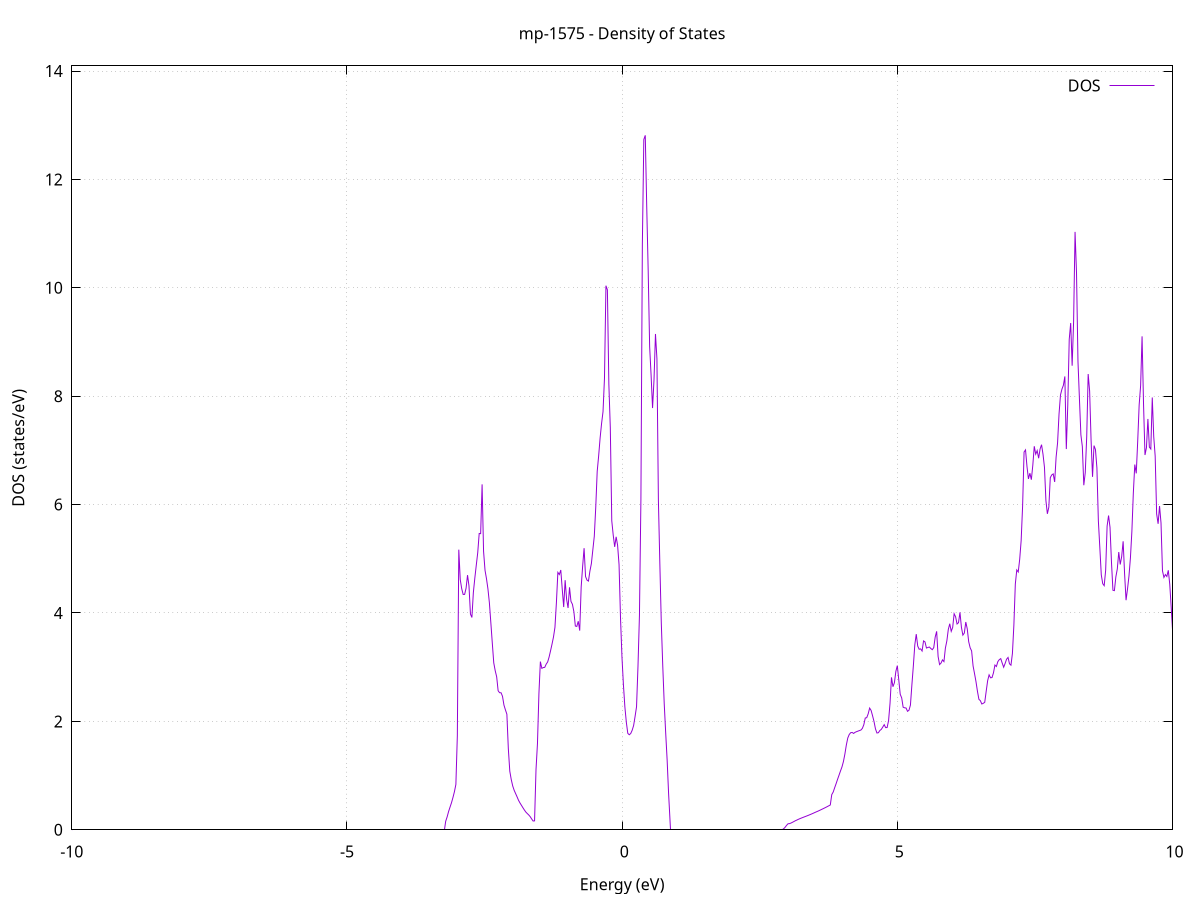 set title 'mp-1575 - Density of States'
set xlabel 'Energy (eV)'
set ylabel 'DOS (states/eV)'
set grid
set xrange [-10:10]
set yrange [0:14.095]
set xzeroaxis lt -1
set terminal png size 800,600
set output 'mp-1575_dos_gnuplot.png'
plot '-' using 1:2 with lines title 'DOS'
-40.028700 0.000000
-40.002200 0.000000
-39.975700 0.000000
-39.949200 0.000000
-39.922800 0.000000
-39.896300 0.000000
-39.869800 0.000000
-39.843400 0.000000
-39.816900 0.000000
-39.790400 0.000000
-39.763900 0.000000
-39.737500 0.000000
-39.711000 0.000000
-39.684500 0.000000
-39.658100 0.000000
-39.631600 0.000000
-39.605100 0.000000
-39.578600 0.000000
-39.552200 0.000000
-39.525700 0.000000
-39.499200 0.000000
-39.472800 0.000000
-39.446300 0.000000
-39.419800 0.000000
-39.393300 0.000000
-39.366900 0.000000
-39.340400 0.000000
-39.313900 0.000000
-39.287500 0.000000
-39.261000 0.000000
-39.234500 0.000000
-39.208000 0.000000
-39.181600 0.000000
-39.155100 0.000000
-39.128600 0.000000
-39.102200 0.000000
-39.075700 0.000000
-39.049200 0.000000
-39.022700 0.000000
-38.996300 0.000000
-38.969800 0.000000
-38.943300 0.000000
-38.916800 0.000000
-38.890400 0.000000
-38.863900 0.000000
-38.837400 0.000000
-38.811000 0.000000
-38.784500 0.000000
-38.758000 0.000000
-38.731500 0.000000
-38.705100 0.000000
-38.678600 0.000000
-38.652100 0.000000
-38.625700 0.000000
-38.599200 0.000000
-38.572700 0.000000
-38.546200 0.000000
-38.519800 0.000000
-38.493300 0.000000
-38.466800 0.000000
-38.440400 0.000000
-38.413900 0.000000
-38.387400 0.000000
-38.360900 0.000000
-38.334500 0.000000
-38.308000 0.000000
-38.281500 0.000000
-38.255100 0.000000
-38.228600 0.000000
-38.202100 0.000000
-38.175600 0.000000
-38.149200 0.000000
-38.122700 0.000000
-38.096200 0.000000
-38.069700 0.000000
-38.043300 0.000000
-38.016800 0.000000
-37.990300 0.000000
-37.963900 0.000000
-37.937400 0.000000
-37.910900 0.000000
-37.884400 0.000000
-37.858000 0.000000
-37.831500 0.000000
-37.805000 0.000000
-37.778600 0.000000
-37.752100 0.000000
-37.725600 0.000000
-37.699100 0.000000
-37.672700 0.000000
-37.646200 0.000000
-37.619700 75.846800
-37.593300 0.000000
-37.566800 0.000000
-37.540300 0.000000
-37.513800 0.000000
-37.487400 0.000000
-37.460900 0.000000
-37.434400 0.000000
-37.408000 0.000000
-37.381500 0.000000
-37.355000 0.000000
-37.328500 0.000000
-37.302100 0.000000
-37.275600 0.000000
-37.249100 0.000000
-37.222700 0.000000
-37.196200 0.000000
-37.169700 0.000000
-37.143200 0.000000
-37.116800 0.000000
-37.090300 0.000000
-37.063800 0.000000
-37.037300 0.000000
-37.010900 0.000000
-36.984400 0.000000
-36.957900 0.000000
-36.931500 0.000000
-36.905000 0.000000
-36.878500 0.000000
-36.852000 0.000000
-36.825600 0.000000
-36.799100 0.000000
-36.772600 0.000000
-36.746200 0.000000
-36.719700 0.000000
-36.693200 0.000000
-36.666700 0.000000
-36.640300 0.000000
-36.613800 0.000000
-36.587300 0.000000
-36.560900 0.000000
-36.534400 0.000000
-36.507900 0.000000
-36.481400 0.000000
-36.455000 0.000000
-36.428500 0.000000
-36.402000 0.000000
-36.375600 0.000000
-36.349100 0.000000
-36.322600 0.000000
-36.296100 0.000000
-36.269700 0.000000
-36.243200 0.000000
-36.216700 0.000000
-36.190200 0.000000
-36.163800 0.000000
-36.137300 0.000000
-36.110800 0.000000
-36.084400 0.000000
-36.057900 0.000000
-36.031400 0.000000
-36.004900 0.000000
-35.978500 0.000000
-35.952000 0.000000
-35.925500 0.000000
-35.899100 0.000000
-35.872600 0.000000
-35.846100 0.000000
-35.819600 0.000000
-35.793200 0.000000
-35.766700 0.000000
-35.740200 0.000000
-35.713800 0.000000
-35.687300 0.000000
-35.660800 0.000000
-35.634300 0.000000
-35.607900 0.000000
-35.581400 0.000000
-35.554900 0.000000
-35.528500 0.000000
-35.502000 0.000000
-35.475500 0.000000
-35.449000 0.000000
-35.422600 0.000000
-35.396100 0.000000
-35.369600 0.000000
-35.343200 0.000000
-35.316700 0.000000
-35.290200 0.000000
-35.263700 0.000000
-35.237300 0.000000
-35.210800 0.000000
-35.184300 0.000000
-35.157800 0.000000
-35.131400 0.000000
-35.104900 0.000000
-35.078400 0.000000
-35.052000 0.000000
-35.025500 0.000000
-34.999000 0.000000
-34.972500 0.000000
-34.946100 0.000000
-34.919600 0.000000
-34.893100 0.000000
-34.866700 0.000000
-34.840200 0.000000
-34.813700 0.000000
-34.787200 0.000000
-34.760800 0.000000
-34.734300 0.000000
-34.707800 0.000000
-34.681400 0.000000
-34.654900 0.000000
-34.628400 0.000000
-34.601900 0.000000
-34.575500 0.000000
-34.549000 0.000000
-34.522500 0.000000
-34.496100 0.000000
-34.469600 0.000000
-34.443100 0.000000
-34.416600 0.000000
-34.390200 0.000000
-34.363700 0.000000
-34.337200 0.000000
-34.310700 0.000000
-34.284300 0.000000
-34.257800 0.000000
-34.231300 0.000000
-34.204900 0.000000
-34.178400 0.000000
-34.151900 0.000000
-34.125400 0.000000
-34.099000 0.000000
-34.072500 0.000000
-34.046000 0.000000
-34.019600 0.000000
-33.993100 0.000000
-33.966600 0.000000
-33.940100 0.000000
-33.913700 0.000000
-33.887200 0.000000
-33.860700 0.000000
-33.834300 0.000000
-33.807800 0.000000
-33.781300 0.000000
-33.754800 0.000000
-33.728400 0.000000
-33.701900 0.000000
-33.675400 0.000000
-33.649000 0.000000
-33.622500 0.000000
-33.596000 0.000000
-33.569500 0.000000
-33.543100 0.000000
-33.516600 0.000000
-33.490100 0.000000
-33.463700 0.000000
-33.437200 0.000000
-33.410700 0.000000
-33.384200 0.000000
-33.357800 0.000000
-33.331300 0.000000
-33.304800 0.000000
-33.278300 0.000000
-33.251900 0.000000
-33.225400 0.000000
-33.198900 0.000000
-33.172500 0.000000
-33.146000 0.000000
-33.119500 0.000000
-33.093000 0.000000
-33.066600 0.000000
-33.040100 0.000000
-33.013600 0.000000
-32.987200 0.000000
-32.960700 0.000000
-32.934200 0.000000
-32.907700 0.000000
-32.881300 0.000000
-32.854800 0.000000
-32.828300 0.000000
-32.801900 0.000000
-32.775400 0.000000
-32.748900 0.000000
-32.722400 0.000000
-32.696000 0.000000
-32.669500 0.000000
-32.643000 0.000000
-32.616600 0.000000
-32.590100 0.000000
-32.563600 0.000000
-32.537100 0.000000
-32.510700 0.000000
-32.484200 0.000000
-32.457700 0.000000
-32.431200 0.000000
-32.404800 0.000000
-32.378300 0.000000
-32.351800 0.000000
-32.325400 0.000000
-32.298900 0.000000
-32.272400 0.000000
-32.245900 0.000000
-32.219500 0.000000
-32.193000 0.000000
-32.166500 0.000000
-32.140100 0.000000
-32.113600 0.000000
-32.087100 0.000000
-32.060600 0.000000
-32.034200 0.000000
-32.007700 0.000000
-31.981200 0.000000
-31.954800 0.000000
-31.928300 0.000000
-31.901800 0.000000
-31.875300 0.000000
-31.848900 0.000000
-31.822400 0.000000
-31.795900 0.000000
-31.769500 0.000000
-31.743000 0.000000
-31.716500 0.000000
-31.690000 0.000000
-31.663600 0.000000
-31.637100 0.000000
-31.610600 0.000000
-31.584200 0.000000
-31.557700 0.000000
-31.531200 0.000000
-31.504700 0.000000
-31.478300 0.000000
-31.451800 0.000000
-31.425300 0.000000
-31.398800 0.000000
-31.372400 0.000000
-31.345900 0.000000
-31.319400 0.000000
-31.293000 0.000000
-31.266500 0.000000
-31.240000 0.000000
-31.213500 0.000000
-31.187100 0.000000
-31.160600 0.000000
-31.134100 0.000000
-31.107700 0.000000
-31.081200 0.000000
-31.054700 0.000000
-31.028200 0.000000
-31.001800 0.000000
-30.975300 0.000000
-30.948800 0.000000
-30.922400 0.000000
-30.895900 0.000000
-30.869400 0.000000
-30.842900 0.000000
-30.816500 0.000000
-30.790000 0.000000
-30.763500 0.000000
-30.737100 0.000000
-30.710600 0.000000
-30.684100 0.000000
-30.657600 0.000000
-30.631200 0.000000
-30.604700 0.000000
-30.578200 0.000000
-30.551700 0.000000
-30.525300 0.000000
-30.498800 0.000000
-30.472300 0.000000
-30.445900 0.000000
-30.419400 0.000000
-30.392900 0.000000
-30.366400 0.000000
-30.340000 0.000000
-30.313500 0.000000
-30.287000 0.000000
-30.260600 0.000000
-30.234100 0.000000
-30.207600 0.000000
-30.181100 0.000000
-30.154700 0.000000
-30.128200 0.000000
-30.101700 0.000000
-30.075300 0.000000
-30.048800 0.000000
-30.022300 0.000000
-29.995800 0.000000
-29.969400 0.000000
-29.942900 0.000000
-29.916400 0.000000
-29.890000 0.000000
-29.863500 0.000000
-29.837000 0.000000
-29.810500 0.000000
-29.784100 0.000000
-29.757600 0.000000
-29.731100 0.000000
-29.704700 0.000000
-29.678200 0.000000
-29.651700 0.000000
-29.625200 0.000000
-29.598800 0.000000
-29.572300 0.000000
-29.545800 0.000000
-29.519300 0.000000
-29.492900 0.000000
-29.466400 0.000000
-29.439900 0.000000
-29.413500 0.000000
-29.387000 0.000000
-29.360500 0.000000
-29.334000 0.000000
-29.307600 0.000000
-29.281100 0.000000
-29.254600 0.000000
-29.228200 0.000000
-29.201700 0.000000
-29.175200 0.000000
-29.148700 0.000000
-29.122300 0.000000
-29.095800 0.000000
-29.069300 0.000000
-29.042900 0.000000
-29.016400 0.000000
-28.989900 0.000000
-28.963400 0.000000
-28.937000 0.000000
-28.910500 0.000000
-28.884000 0.000000
-28.857600 0.000000
-28.831100 0.000000
-28.804600 0.000000
-28.778100 0.000000
-28.751700 0.000000
-28.725200 0.000000
-28.698700 0.000000
-28.672200 0.000000
-28.645800 0.000000
-28.619300 0.000000
-28.592800 0.000000
-28.566400 0.000000
-28.539900 0.000000
-28.513400 0.000000
-28.486900 0.000000
-28.460500 0.000000
-28.434000 0.000000
-28.407500 0.000000
-28.381100 0.000000
-28.354600 0.000000
-28.328100 0.000000
-28.301600 0.000000
-28.275200 0.000000
-28.248700 0.000000
-28.222200 0.000000
-28.195800 0.000000
-28.169300 0.000000
-28.142800 0.000000
-28.116300 0.000000
-28.089900 0.000000
-28.063400 0.000000
-28.036900 0.000000
-28.010500 0.000000
-27.984000 0.000000
-27.957500 0.000000
-27.931000 0.000000
-27.904600 0.000000
-27.878100 0.000000
-27.851600 0.000000
-27.825200 0.000000
-27.798700 0.000000
-27.772200 0.000000
-27.745700 0.000000
-27.719300 0.000000
-27.692800 0.000000
-27.666300 0.000000
-27.639800 0.000000
-27.613400 0.000000
-27.586900 0.000000
-27.560400 0.000000
-27.534000 0.000000
-27.507500 0.000000
-27.481000 0.000000
-27.454500 0.000000
-27.428100 0.000000
-27.401600 0.000000
-27.375100 0.000000
-27.348700 0.000000
-27.322200 0.000000
-27.295700 0.000000
-27.269200 0.000000
-27.242800 0.000000
-27.216300 0.000000
-27.189800 0.000000
-27.163400 0.000000
-27.136900 0.000000
-27.110400 0.000000
-27.083900 0.000000
-27.057500 0.000000
-27.031000 0.000000
-27.004500 0.000000
-26.978100 0.000000
-26.951600 0.000000
-26.925100 0.000000
-26.898600 0.000000
-26.872200 0.000000
-26.845700 0.000000
-26.819200 0.000000
-26.792700 0.000000
-26.766300 0.000000
-26.739800 0.000000
-26.713300 0.000000
-26.686900 0.000000
-26.660400 0.000000
-26.633900 0.000000
-26.607400 0.000000
-26.581000 0.000000
-26.554500 0.000000
-26.528000 0.000000
-26.501600 0.000000
-26.475100 0.000000
-26.448600 0.000000
-26.422100 0.000000
-26.395700 0.000000
-26.369200 0.000000
-26.342700 0.000000
-26.316300 0.000000
-26.289800 0.000000
-26.263300 0.000000
-26.236800 0.000000
-26.210400 0.000000
-26.183900 0.000000
-26.157400 0.000000
-26.131000 0.000000
-26.104500 0.000000
-26.078000 0.000000
-26.051500 0.000000
-26.025100 0.000000
-25.998600 0.000000
-25.972100 0.000000
-25.945700 0.000000
-25.919200 0.000000
-25.892700 0.000000
-25.866200 0.000000
-25.839800 0.000000
-25.813300 0.000000
-25.786800 0.000000
-25.760300 0.000000
-25.733900 0.000000
-25.707400 0.000000
-25.680900 0.000000
-25.654500 0.000000
-25.628000 0.000000
-25.601500 0.000000
-25.575000 0.000000
-25.548600 0.000000
-25.522100 0.000000
-25.495600 0.000000
-25.469200 0.000000
-25.442700 0.000000
-25.416200 0.000000
-25.389700 0.000000
-25.363300 0.000000
-25.336800 0.000000
-25.310300 0.000000
-25.283900 0.000000
-25.257400 0.000000
-25.230900 0.000000
-25.204400 0.000000
-25.178000 0.000000
-25.151500 0.000000
-25.125000 0.000000
-25.098600 0.000000
-25.072100 0.000000
-25.045600 0.000000
-25.019100 0.000000
-24.992700 0.000000
-24.966200 0.000000
-24.939700 0.000000
-24.913200 0.000000
-24.886800 0.000000
-24.860300 0.000000
-24.833800 0.000000
-24.807400 0.000000
-24.780900 0.000000
-24.754400 0.000000
-24.727900 0.000000
-24.701500 0.000000
-24.675000 0.000000
-24.648500 0.000000
-24.622100 0.000000
-24.595600 0.000000
-24.569100 0.000000
-24.542600 0.000000
-24.516200 0.000000
-24.489700 0.000000
-24.463200 0.000000
-24.436800 0.000000
-24.410300 0.000000
-24.383800 0.000000
-24.357300 0.000000
-24.330900 0.000000
-24.304400 0.000000
-24.277900 0.000000
-24.251500 0.000000
-24.225000 0.000000
-24.198500 0.000000
-24.172000 0.000000
-24.145600 0.000000
-24.119100 0.000000
-24.092600 0.000000
-24.066200 0.000000
-24.039700 0.000000
-24.013200 0.000000
-23.986700 0.000000
-23.960300 0.000000
-23.933800 0.000000
-23.907300 0.000000
-23.880800 0.000000
-23.854400 0.000000
-23.827900 0.000000
-23.801400 0.000000
-23.775000 0.000000
-23.748500 0.000000
-23.722000 0.000000
-23.695500 0.000000
-23.669100 0.000000
-23.642600 0.000000
-23.616100 0.000000
-23.589700 0.000000
-23.563200 0.000000
-23.536700 0.000000
-23.510200 0.000000
-23.483800 0.000000
-23.457300 0.000000
-23.430800 0.000000
-23.404400 0.000000
-23.377900 0.000000
-23.351400 0.000000
-23.324900 0.000000
-23.298500 0.000000
-23.272000 0.000000
-23.245500 0.000000
-23.219100 0.000000
-23.192600 0.000000
-23.166100 0.000000
-23.139600 0.000000
-23.113200 0.000000
-23.086700 0.000000
-23.060200 0.000000
-23.033700 0.000000
-23.007300 0.000000
-22.980800 0.000000
-22.954300 0.000000
-22.927900 0.000000
-22.901400 0.000000
-22.874900 0.000000
-22.848400 0.000000
-22.822000 0.000000
-22.795500 0.000000
-22.769000 0.000000
-22.742600 0.000000
-22.716100 0.000000
-22.689600 0.000000
-22.663100 0.000000
-22.636700 0.000000
-22.610200 0.000000
-22.583700 0.000000
-22.557300 0.000000
-22.530800 0.000000
-22.504300 0.000000
-22.477800 0.000000
-22.451400 0.000000
-22.424900 0.000000
-22.398400 0.000000
-22.372000 0.000000
-22.345500 0.000000
-22.319000 0.000000
-22.292500 0.000000
-22.266100 0.000000
-22.239600 0.000000
-22.213100 0.000000
-22.186700 0.000000
-22.160200 0.000000
-22.133700 0.000000
-22.107200 0.000000
-22.080800 0.000000
-22.054300 0.000000
-22.027800 0.000000
-22.001300 0.000000
-21.974900 0.000000
-21.948400 0.000000
-21.921900 0.000000
-21.895500 0.000000
-21.869000 0.000000
-21.842500 0.000000
-21.816000 0.000000
-21.789600 0.000000
-21.763100 0.000000
-21.736600 0.000000
-21.710200 0.000000
-21.683700 0.000000
-21.657200 0.000000
-21.630700 0.000000
-21.604300 0.000000
-21.577800 0.000000
-21.551300 0.000000
-21.524900 0.000000
-21.498400 0.000000
-21.471900 0.000000
-21.445400 0.000000
-21.419000 0.000000
-21.392500 0.000000
-21.366000 0.000000
-21.339600 0.000000
-21.313100 0.000000
-21.286600 0.000000
-21.260100 0.000000
-21.233700 0.000000
-21.207200 0.000000
-21.180700 0.000000
-21.154300 0.000000
-21.127800 0.000000
-21.101300 0.000000
-21.074800 0.000000
-21.048400 0.000000
-21.021900 0.000000
-20.995400 0.000000
-20.968900 0.000000
-20.942500 0.000000
-20.916000 0.000000
-20.889500 0.000000
-20.863100 0.000000
-20.836600 0.000000
-20.810100 0.000000
-20.783600 0.000000
-20.757200 0.000000
-20.730700 0.000000
-20.704200 0.000000
-20.677800 0.000000
-20.651300 0.000000
-20.624800 0.000000
-20.598300 0.000000
-20.571900 0.000000
-20.545400 0.000000
-20.518900 0.000000
-20.492500 0.000000
-20.466000 0.000000
-20.439500 0.000000
-20.413000 0.000000
-20.386600 0.000000
-20.360100 0.000000
-20.333600 0.000000
-20.307200 0.000000
-20.280700 0.000000
-20.254200 0.000000
-20.227700 0.000000
-20.201300 0.000000
-20.174800 0.000000
-20.148300 0.000000
-20.121800 0.000000
-20.095400 0.000000
-20.068900 0.000000
-20.042400 0.000000
-20.016000 0.000000
-19.989500 0.000000
-19.963000 0.000000
-19.936500 0.000000
-19.910100 0.000000
-19.883600 0.000000
-19.857100 0.000000
-19.830700 0.000000
-19.804200 0.000000
-19.777700 0.000000
-19.751200 0.000000
-19.724800 0.000000
-19.698300 0.000000
-19.671800 0.000000
-19.645400 0.000000
-19.618900 0.000000
-19.592400 0.000000
-19.565900 0.000000
-19.539500 0.000000
-19.513000 0.000000
-19.486500 0.000000
-19.460100 0.000000
-19.433600 0.000000
-19.407100 0.000000
-19.380600 0.000000
-19.354200 0.000000
-19.327700 0.000000
-19.301200 0.000000
-19.274800 0.000000
-19.248300 0.000000
-19.221800 0.000000
-19.195300 0.000000
-19.168900 0.000000
-19.142400 0.000000
-19.115900 0.000000
-19.089400 0.000000
-19.063000 0.000000
-19.036500 0.000000
-19.010000 0.000000
-18.983600 0.000000
-18.957100 0.000000
-18.930600 0.000000
-18.904100 0.000000
-18.877700 0.000000
-18.851200 0.000000
-18.824700 0.000000
-18.798300 6.823600
-18.771800 68.169900
-18.745300 52.163000
-18.718800 53.719100
-18.692400 76.362000
-18.665900 89.933100
-18.639400 109.372700
-18.613000 0.000000
-18.586500 0.000000
-18.560000 0.000000
-18.533500 0.000000
-18.507100 0.000000
-18.480600 0.000000
-18.454100 0.000000
-18.427700 0.000000
-18.401200 0.000000
-18.374700 0.000000
-18.348200 0.000000
-18.321800 0.000000
-18.295300 0.000000
-18.268800 0.000000
-18.242300 0.000000
-18.215900 0.000000
-18.189400 0.000000
-18.162900 0.000000
-18.136500 0.000000
-18.110000 0.000000
-18.083500 0.000000
-18.057000 0.000000
-18.030600 0.000000
-18.004100 0.000000
-17.977600 0.000000
-17.951200 0.000000
-17.924700 0.000000
-17.898200 0.000000
-17.871700 0.000000
-17.845300 0.000000
-17.818800 0.000000
-17.792300 0.000000
-17.765900 0.000000
-17.739400 0.000000
-17.712900 0.000000
-17.686400 0.000000
-17.660000 0.000000
-17.633500 0.000000
-17.607000 0.000000
-17.580600 0.000000
-17.554100 0.000000
-17.527600 0.000000
-17.501100 0.000000
-17.474700 0.000000
-17.448200 0.000000
-17.421700 0.000000
-17.395300 0.000000
-17.368800 0.000000
-17.342300 0.000000
-17.315800 0.000000
-17.289400 0.000000
-17.262900 0.000000
-17.236400 0.000000
-17.209900 0.000000
-17.183500 0.000000
-17.157000 0.000000
-17.130500 0.000000
-17.104100 0.000000
-17.077600 0.000000
-17.051100 0.000000
-17.024600 0.000000
-16.998200 0.000000
-16.971700 0.000000
-16.945200 0.000000
-16.918800 0.000000
-16.892300 0.000000
-16.865800 0.000000
-16.839300 0.000000
-16.812900 0.000000
-16.786400 0.000000
-16.759900 0.000000
-16.733500 0.000000
-16.707000 0.000000
-16.680500 0.000000
-16.654000 0.000000
-16.627600 0.000000
-16.601100 0.000000
-16.574600 0.000000
-16.548200 0.000000
-16.521700 0.000000
-16.495200 0.000000
-16.468700 0.000000
-16.442300 0.000000
-16.415800 0.000000
-16.389300 0.000000
-16.362800 0.000000
-16.336400 0.000000
-16.309900 0.000000
-16.283400 0.000000
-16.257000 0.000000
-16.230500 0.000000
-16.204000 0.000000
-16.177500 0.000000
-16.151100 0.000000
-16.124600 0.000000
-16.098100 0.000000
-16.071700 0.000000
-16.045200 0.000000
-16.018700 0.000000
-15.992200 0.000000
-15.965800 0.000000
-15.939300 0.000000
-15.912800 0.000000
-15.886400 0.000000
-15.859900 0.000000
-15.833400 0.000000
-15.806900 0.000000
-15.780500 0.000000
-15.754000 0.000000
-15.727500 0.000000
-15.701100 0.000000
-15.674600 0.000000
-15.648100 0.000000
-15.621600 0.000000
-15.595200 0.000000
-15.568700 0.000000
-15.542200 0.000000
-15.515800 0.000000
-15.489300 0.000000
-15.462800 0.000000
-15.436300 0.000000
-15.409900 0.000000
-15.383400 0.000000
-15.356900 0.000000
-15.330400 0.000000
-15.304000 0.000000
-15.277500 0.000000
-15.251000 0.000000
-15.224600 0.000000
-15.198100 0.000000
-15.171600 0.000000
-15.145100 0.000000
-15.118700 0.000000
-15.092200 0.000000
-15.065700 0.000000
-15.039300 0.000000
-15.012800 0.000000
-14.986300 0.000000
-14.959800 0.000000
-14.933400 0.000000
-14.906900 0.000000
-14.880400 0.000000
-14.854000 0.000000
-14.827500 0.000000
-14.801000 0.000000
-14.774500 0.000000
-14.748100 0.000000
-14.721600 0.000000
-14.695100 0.000000
-14.668700 0.000000
-14.642200 0.000000
-14.615700 0.000000
-14.589200 0.000000
-14.562800 0.000000
-14.536300 0.000000
-14.509800 0.000000
-14.483300 0.000000
-14.456900 0.000000
-14.430400 0.000000
-14.403900 0.000000
-14.377500 0.000000
-14.351000 0.000000
-14.324500 0.000000
-14.298000 0.000000
-14.271600 0.000000
-14.245100 0.000000
-14.218600 0.000000
-14.192200 0.000000
-14.165700 0.000000
-14.139200 0.000000
-14.112700 0.000000
-14.086300 0.000000
-14.059800 0.000000
-14.033300 0.000000
-14.006900 0.000000
-13.980400 0.000000
-13.953900 0.000000
-13.927400 0.000000
-13.901000 0.000000
-13.874500 0.000000
-13.848000 0.000000
-13.821600 0.000000
-13.795100 0.000000
-13.768600 0.000000
-13.742100 0.000000
-13.715700 0.000000
-13.689200 0.000000
-13.662700 0.000000
-13.636300 0.000000
-13.609800 0.000000
-13.583300 0.000000
-13.556800 0.000000
-13.530400 0.000000
-13.503900 0.000000
-13.477400 0.000000
-13.450900 0.000000
-13.424500 0.000000
-13.398000 0.000000
-13.371500 0.000000
-13.345100 0.000000
-13.318600 0.000000
-13.292100 0.000000
-13.265600 0.000000
-13.239200 0.000000
-13.212700 0.000000
-13.186200 0.000000
-13.159800 0.000000
-13.133300 0.000000
-13.106800 0.000000
-13.080300 0.000000
-13.053900 0.000000
-13.027400 0.000000
-13.000900 0.000000
-12.974500 0.000000
-12.948000 0.000000
-12.921500 0.000000
-12.895000 0.000000
-12.868600 0.000000
-12.842100 0.000000
-12.815600 0.000000
-12.789200 0.000000
-12.762700 0.000000
-12.736200 0.000000
-12.709700 0.000000
-12.683300 0.000000
-12.656800 0.000000
-12.630300 0.000000
-12.603800 0.000000
-12.577400 0.000000
-12.550900 0.000000
-12.524400 0.000000
-12.498000 0.000000
-12.471500 0.000000
-12.445000 0.000000
-12.418500 0.000000
-12.392100 0.000000
-12.365600 0.000000
-12.339100 0.000000
-12.312700 0.000000
-12.286200 0.000000
-12.259700 0.000000
-12.233200 0.000000
-12.206800 0.000000
-12.180300 0.000000
-12.153800 0.000000
-12.127400 0.000000
-12.100900 0.000000
-12.074400 0.000000
-12.047900 0.000000
-12.021500 0.000000
-11.995000 0.000000
-11.968500 0.000000
-11.942100 0.000000
-11.915600 0.000000
-11.889100 0.000000
-11.862600 0.000000
-11.836200 0.000000
-11.809700 0.000000
-11.783200 0.000000
-11.756800 0.000000
-11.730300 0.000000
-11.703800 0.000000
-11.677300 0.000000
-11.650900 0.000000
-11.624400 0.000000
-11.597900 0.000000
-11.571400 0.000000
-11.545000 0.000000
-11.518500 0.000000
-11.492000 0.000000
-11.465600 0.000000
-11.439100 0.000000
-11.412600 0.000000
-11.386100 0.355900
-11.359700 0.879900
-11.333200 1.266300
-11.306700 1.669500
-11.280300 2.097700
-11.253800 2.642800
-11.227300 3.254900
-11.200800 3.672700
-11.174400 4.967300
-11.147900 6.229000
-11.121400 8.623100
-11.095000 13.174800
-11.068500 25.747700
-11.042000 43.903300
-11.015500 25.252800
-10.989100 5.775900
-10.962600 1.409500
-10.936100 0.000000
-10.909700 0.000000
-10.883200 0.000000
-10.856700 0.000000
-10.830200 0.000000
-10.803800 0.000000
-10.777300 0.000000
-10.750800 0.000000
-10.724300 0.000000
-10.697900 0.000000
-10.671400 0.000000
-10.644900 0.000000
-10.618500 0.000000
-10.592000 0.000000
-10.565500 0.000000
-10.539000 0.000000
-10.512600 0.000000
-10.486100 0.000000
-10.459600 0.000000
-10.433200 0.000000
-10.406700 0.000000
-10.380200 0.000000
-10.353700 0.000000
-10.327300 0.000000
-10.300800 0.000000
-10.274300 0.000000
-10.247900 0.000000
-10.221400 0.000000
-10.194900 0.000000
-10.168400 0.000000
-10.142000 0.000000
-10.115500 0.000000
-10.089000 0.000000
-10.062600 0.000000
-10.036100 0.000000
-10.009600 0.000000
-9.983100 0.000000
-9.956700 0.000000
-9.930200 0.000000
-9.903700 0.000000
-9.877300 0.000000
-9.850800 0.000000
-9.824300 0.000000
-9.797800 0.000000
-9.771400 0.000000
-9.744900 0.000000
-9.718400 0.000000
-9.691900 0.000000
-9.665500 0.000000
-9.639000 0.000000
-9.612500 0.000000
-9.586100 0.000000
-9.559600 0.000000
-9.533100 0.000000
-9.506600 0.000000
-9.480200 0.000000
-9.453700 0.000000
-9.427200 0.000000
-9.400800 0.000000
-9.374300 0.000000
-9.347800 0.000000
-9.321300 0.000000
-9.294900 0.000000
-9.268400 0.000000
-9.241900 0.000000
-9.215500 0.000000
-9.189000 0.000000
-9.162500 0.000000
-9.136000 0.000000
-9.109600 0.000000
-9.083100 0.000000
-9.056600 0.000000
-9.030200 0.000000
-9.003700 0.000000
-8.977200 0.000000
-8.950700 0.000000
-8.924300 0.000000
-8.897800 0.000000
-8.871300 0.000000
-8.844800 0.000000
-8.818400 0.000000
-8.791900 0.000000
-8.765400 0.000000
-8.739000 0.000000
-8.712500 0.000000
-8.686000 0.000000
-8.659500 0.000000
-8.633100 0.000000
-8.606600 0.000000
-8.580100 0.000000
-8.553700 0.000000
-8.527200 0.000000
-8.500700 0.000000
-8.474200 0.000000
-8.447800 0.000000
-8.421300 0.000000
-8.394800 0.000000
-8.368400 0.000000
-8.341900 0.000000
-8.315400 0.000000
-8.288900 0.000000
-8.262500 0.000000
-8.236000 0.000000
-8.209500 0.000000
-8.183100 0.000000
-8.156600 0.000000
-8.130100 0.000000
-8.103600 0.000000
-8.077200 0.000000
-8.050700 0.000000
-8.024200 0.000000
-7.997800 0.000000
-7.971300 0.000000
-7.944800 0.000000
-7.918300 0.000000
-7.891900 0.000000
-7.865400 0.000000
-7.838900 0.000000
-7.812400 0.000000
-7.786000 0.000000
-7.759500 0.000000
-7.733000 0.000000
-7.706600 0.000000
-7.680100 0.000000
-7.653600 0.000000
-7.627100 0.000000
-7.600700 0.000000
-7.574200 0.000000
-7.547700 0.000000
-7.521300 0.000000
-7.494800 0.000000
-7.468300 0.000000
-7.441800 0.000000
-7.415400 0.000000
-7.388900 0.000000
-7.362400 0.000000
-7.336000 0.000000
-7.309500 0.000000
-7.283000 0.000000
-7.256500 0.000000
-7.230100 0.000000
-7.203600 0.000000
-7.177100 0.000000
-7.150700 0.000000
-7.124200 0.000000
-7.097700 0.000000
-7.071200 0.000000
-7.044800 0.000000
-7.018300 0.000000
-6.991800 0.000000
-6.965300 0.000000
-6.938900 0.000000
-6.912400 0.000000
-6.885900 0.000000
-6.859500 0.000000
-6.833000 0.000000
-6.806500 0.000000
-6.780000 0.000000
-6.753600 0.000000
-6.727100 0.000000
-6.700600 0.000000
-6.674200 0.000000
-6.647700 0.000000
-6.621200 0.000000
-6.594700 0.000000
-6.568300 0.000000
-6.541800 0.000000
-6.515300 0.000000
-6.488900 0.000000
-6.462400 0.000000
-6.435900 0.000000
-6.409400 0.000000
-6.383000 0.000000
-6.356500 0.000000
-6.330000 0.000000
-6.303600 0.000000
-6.277100 0.000000
-6.250600 0.000000
-6.224100 0.000000
-6.197700 0.000000
-6.171200 0.000000
-6.144700 0.000000
-6.118300 0.000000
-6.091800 0.000000
-6.065300 0.000000
-6.038800 0.000000
-6.012400 0.000000
-5.985900 0.000000
-5.959400 0.000000
-5.932900 0.000000
-5.906500 0.000000
-5.880000 0.000000
-5.853500 0.000000
-5.827100 0.000000
-5.800600 0.000000
-5.774100 0.000000
-5.747600 0.000000
-5.721200 0.000000
-5.694700 0.000000
-5.668200 0.000000
-5.641800 0.000000
-5.615300 0.000000
-5.588800 0.000000
-5.562300 0.000000
-5.535900 0.000000
-5.509400 0.000000
-5.482900 0.000000
-5.456500 0.000000
-5.430000 0.000000
-5.403500 0.000000
-5.377000 0.000000
-5.350600 0.000000
-5.324100 0.000000
-5.297600 0.000000
-5.271200 0.000000
-5.244700 0.000000
-5.218200 0.000000
-5.191700 0.000000
-5.165300 0.000000
-5.138800 0.000000
-5.112300 0.000000
-5.085900 0.000000
-5.059400 0.000000
-5.032900 0.000000
-5.006400 0.000000
-4.980000 0.000000
-4.953500 0.000000
-4.927000 0.000000
-4.900500 0.000000
-4.874100 0.000000
-4.847600 0.000000
-4.821100 0.000000
-4.794700 0.000000
-4.768200 0.000000
-4.741700 0.000000
-4.715200 0.000000
-4.688800 0.000000
-4.662300 0.000000
-4.635800 0.000000
-4.609400 0.000000
-4.582900 0.000000
-4.556400 0.000000
-4.529900 0.000000
-4.503500 0.000000
-4.477000 0.000000
-4.450500 0.000000
-4.424100 0.000000
-4.397600 0.000000
-4.371100 0.000000
-4.344600 0.000000
-4.318200 0.000000
-4.291700 0.000000
-4.265200 0.000000
-4.238800 0.000000
-4.212300 0.000000
-4.185800 0.000000
-4.159300 0.000000
-4.132900 0.000000
-4.106400 0.000000
-4.079900 0.000000
-4.053400 0.000000
-4.027000 0.000000
-4.000500 0.000000
-3.974000 0.000000
-3.947600 0.000000
-3.921100 0.000000
-3.894600 0.000000
-3.868100 0.000000
-3.841700 0.000000
-3.815200 0.000000
-3.788700 0.000000
-3.762300 0.000000
-3.735800 0.000000
-3.709300 0.000000
-3.682800 0.000000
-3.656400 0.000000
-3.629900 0.000000
-3.603400 0.000000
-3.577000 0.000000
-3.550500 0.000000
-3.524000 0.000000
-3.497500 0.000000
-3.471100 0.000000
-3.444600 0.000000
-3.418100 0.000000
-3.391700 0.000000
-3.365200 0.000000
-3.338700 0.000000
-3.312200 0.000000
-3.285800 0.000000
-3.259300 0.000000
-3.232800 0.000000
-3.206400 0.155700
-3.179900 0.237700
-3.153400 0.337100
-3.126900 0.419700
-3.100500 0.499200
-3.074000 0.596200
-3.047500 0.702700
-3.021000 0.837000
-2.994600 1.733600
-2.968100 5.168700
-2.941600 4.615700
-2.915200 4.448400
-2.888700 4.341800
-2.862200 4.343000
-2.835700 4.458200
-2.809300 4.699000
-2.782800 4.497600
-2.756300 3.979900
-2.729900 3.917200
-2.703400 4.378500
-2.676900 4.643800
-2.650400 4.881500
-2.624000 5.112900
-2.597500 5.467300
-2.571000 5.464100
-2.544600 6.373000
-2.518100 5.139300
-2.491600 4.788600
-2.465100 4.633200
-2.438700 4.444800
-2.412200 4.188000
-2.385700 3.819200
-2.359300 3.443200
-2.332800 3.079800
-2.306300 2.934500
-2.279800 2.821900
-2.253400 2.565600
-2.226900 2.528900
-2.200400 2.528300
-2.173900 2.462800
-2.147500 2.300600
-2.121000 2.213000
-2.094500 2.132900
-2.068100 1.497700
-2.041600 1.081400
-2.015100 0.927800
-1.988600 0.809300
-1.962200 0.729300
-1.935700 0.668100
-1.909200 0.607500
-1.882800 0.544300
-1.856300 0.494600
-1.829800 0.451400
-1.803300 0.407700
-1.776900 0.365700
-1.750400 0.327700
-1.723900 0.299600
-1.697500 0.273700
-1.671000 0.242400
-1.644500 0.200400
-1.618000 0.161700
-1.591600 0.164400
-1.565100 1.108700
-1.538600 1.591200
-1.512200 2.515100
-1.485700 3.103200
-1.459200 2.978900
-1.432700 2.992700
-1.406300 2.997200
-1.379800 3.056400
-1.353300 3.096600
-1.326900 3.188400
-1.300400 3.304700
-1.273900 3.426800
-1.247400 3.557400
-1.221000 3.735300
-1.194500 4.191800
-1.168000 4.748800
-1.141500 4.709400
-1.115100 4.793000
-1.088600 4.443100
-1.062100 4.110000
-1.035700 4.605600
-1.009200 4.252800
-0.982700 4.092400
-0.956200 4.473600
-0.929800 4.214400
-0.903300 4.160200
-0.876800 4.022100
-0.850400 3.759200
-0.823900 3.751700
-0.797400 3.847900
-0.770900 3.674900
-0.744500 4.479100
-0.718000 4.857800
-0.691500 5.195700
-0.665100 4.673300
-0.638600 4.606000
-0.612100 4.588800
-0.585600 4.773500
-0.559200 4.910600
-0.532700 5.162600
-0.506200 5.414000
-0.479800 5.945700
-0.453300 6.611800
-0.426800 6.900600
-0.400300 7.228400
-0.373900 7.494800
-0.347400 7.715700
-0.320900 8.333200
-0.294400 10.038900
-0.268000 9.962600
-0.241500 8.223100
-0.215000 7.417300
-0.188600 5.700400
-0.162100 5.436700
-0.135600 5.219800
-0.109100 5.406000
-0.082700 5.249600
-0.056200 4.890900
-0.029700 3.905400
-0.003300 3.186600
0.023200 2.673900
0.049700 2.265400
0.076200 1.983100
0.102600 1.779400
0.129100 1.753400
0.155600 1.775700
0.182000 1.835300
0.208500 1.923600
0.235000 2.090400
0.261500 2.270100
0.287900 3.018100
0.314400 3.956400
0.340900 6.089300
0.367300 10.803600
0.393800 12.737000
0.420300 12.813500
0.446800 11.491000
0.473200 10.318500
0.499700 8.913800
0.526200 8.383500
0.552600 7.781600
0.579100 8.306600
0.605600 9.147900
0.632100 8.691200
0.658500 6.084100
0.685000 4.912100
0.711500 3.812400
0.738000 3.021600
0.764400 2.330800
0.790900 1.792500
0.817400 1.289800
0.843800 0.673900
0.870300 0.000000
0.896800 0.000000
0.923300 0.000000
0.949700 0.000000
0.976200 0.000000
1.002700 0.000000
1.029100 0.000000
1.055600 0.000000
1.082100 0.000000
1.108600 0.000000
1.135000 0.000000
1.161500 0.000000
1.188000 0.000000
1.214400 0.000000
1.240900 0.000000
1.267400 0.000000
1.293900 0.000000
1.320300 0.000000
1.346800 0.000000
1.373300 0.000000
1.399700 0.000000
1.426200 0.000000
1.452700 0.000000
1.479200 0.000000
1.505600 0.000000
1.532100 0.000000
1.558600 0.000000
1.585100 0.000000
1.611500 0.000000
1.638000 0.000000
1.664500 0.000000
1.690900 0.000000
1.717400 0.000000
1.743900 0.000000
1.770400 0.000000
1.796800 0.000000
1.823300 0.000000
1.849800 0.000000
1.876200 0.000000
1.902700 0.000000
1.929200 0.000000
1.955700 0.000000
1.982100 0.000000
2.008600 0.000000
2.035100 0.000000
2.061500 0.000000
2.088000 0.000000
2.114500 0.000000
2.141000 0.000000
2.167400 0.000000
2.193900 0.000000
2.220400 0.000000
2.246800 0.000000
2.273300 0.000000
2.299800 0.000000
2.326300 0.000000
2.352700 0.000000
2.379200 0.000000
2.405700 0.000000
2.432100 0.000000
2.458600 0.000000
2.485100 0.000000
2.511600 0.000000
2.538000 0.000000
2.564500 0.000000
2.591000 0.000000
2.617500 0.000000
2.643900 0.000000
2.670400 0.000000
2.696900 0.000000
2.723300 0.000000
2.749800 0.000000
2.776300 0.000000
2.802800 0.000000
2.829200 0.000000
2.855700 0.000000
2.882200 0.000000
2.908600 0.000000
2.935100 0.018600
2.961600 0.046600
2.988100 0.082300
3.014500 0.111300
3.041000 0.113500
3.067500 0.124000
3.093900 0.137600
3.120400 0.151900
3.146900 0.166600
3.173400 0.178900
3.199800 0.192000
3.226300 0.203600
3.252800 0.214800
3.279200 0.225400
3.305700 0.235900
3.332200 0.246200
3.358700 0.256500
3.385100 0.267400
3.411600 0.278600
3.438100 0.290000
3.464600 0.301800
3.491000 0.313800
3.517500 0.326000
3.544000 0.337600
3.570400 0.349400
3.596900 0.362100
3.623400 0.375100
3.649900 0.388100
3.676300 0.401200
3.702800 0.414800
3.729300 0.428700
3.755700 0.442900
3.782200 0.457700
3.808700 0.648700
3.835200 0.697100
3.861600 0.776000
3.888100 0.852000
3.914600 0.932100
3.941000 1.007700
3.967500 1.085600
3.994000 1.158700
4.020500 1.257600
4.046900 1.395000
4.073400 1.562700
4.099900 1.694000
4.126300 1.758100
4.152800 1.791200
4.179300 1.795800
4.205800 1.777500
4.232200 1.798300
4.258700 1.810400
4.285200 1.820600
4.311600 1.830400
4.338100 1.840000
4.364600 1.870500
4.391100 1.938200
4.417500 2.062000
4.444000 2.068400
4.470500 2.139600
4.497000 2.245600
4.523400 2.202700
4.549900 2.104700
4.576400 1.997900
4.602800 1.862300
4.629300 1.785800
4.655800 1.790900
4.682300 1.831500
4.708700 1.852200
4.735200 1.895100
4.761700 1.939700
4.788100 1.884800
4.814600 1.886400
4.841100 2.015000
4.867600 2.334600
4.894000 2.812000
4.920500 2.639300
4.947000 2.712400
4.973400 2.921700
4.999900 3.029300
5.026400 2.766900
5.052900 2.499000
5.079300 2.434200
5.105800 2.262000
5.132300 2.250200
5.158700 2.247000
5.185200 2.185600
5.211700 2.205100
5.238200 2.300900
5.264600 2.672600
5.291100 3.021900
5.317600 3.412000
5.344100 3.610100
5.370500 3.389900
5.397000 3.330600
5.423500 3.338100
5.449900 3.298300
5.476400 3.485100
5.502900 3.466400
5.529400 3.353600
5.555800 3.363700
5.582300 3.372400
5.608800 3.344700
5.635200 3.322900
5.661700 3.359400
5.688200 3.556100
5.714700 3.661600
5.741100 3.197500
5.767600 3.048100
5.794100 3.075400
5.820500 3.134600
5.847000 3.102700
5.873500 3.352400
5.900000 3.485200
5.926400 3.697000
5.952900 3.801900
5.979400 3.661700
6.005800 3.733700
6.032300 3.986500
6.058800 3.930200
6.085300 3.797100
6.111700 3.821000
6.138200 4.011300
6.164700 3.735700
6.191100 3.591600
6.217600 3.630000
6.244100 3.833300
6.270600 3.707700
6.297000 3.469400
6.323500 3.357000
6.350000 3.300200
6.376500 3.023300
6.402900 2.881300
6.429400 2.732900
6.455900 2.555300
6.482300 2.407400
6.508800 2.382200
6.535300 2.320900
6.561800 2.333400
6.588200 2.351800
6.614700 2.554200
6.641200 2.751200
6.667600 2.858700
6.694100 2.804100
6.720600 2.808600
6.747100 2.895700
6.773500 3.039100
6.800000 3.012700
6.826500 3.102400
6.852900 3.139900
6.879400 3.157700
6.905900 3.075400
6.932400 2.999200
6.958800 3.069600
6.985300 3.147200
7.011800 3.179700
7.038200 3.062400
7.064700 3.036900
7.091200 3.251500
7.117700 3.771800
7.144100 4.534700
7.170600 4.794600
7.197100 4.756600
7.223600 4.991600
7.250000 5.335900
7.276500 5.973600
7.303000 6.970000
7.329400 7.009200
7.355900 6.704000
7.382400 6.474000
7.408900 6.579900
7.435300 6.459600
7.461800 6.725700
7.488300 7.076600
7.514700 6.930400
7.541200 6.996500
7.567700 6.855600
7.594200 7.026200
7.620600 7.105300
7.647100 6.929700
7.673600 6.688800
7.700000 6.074000
7.726500 5.829600
7.753000 5.952900
7.779500 6.497400
7.805900 6.547100
7.832400 6.566400
7.858900 6.417800
7.885300 6.877200
7.911800 7.139500
7.938300 7.671600
7.964800 8.023000
7.991200 8.130200
8.017700 8.202100
8.044200 8.364800
8.070600 7.024400
8.097100 7.834500
8.123600 9.047400
8.150100 9.350600
8.176500 8.562300
8.203000 9.372800
8.229500 11.031700
8.256000 10.275600
8.282400 8.646800
8.308900 7.953800
8.335400 7.287300
8.361800 7.070900
8.388300 6.357600
8.414800 6.589200
8.441300 7.252100
8.467700 8.408900
8.494200 8.096300
8.520700 7.188600
8.547100 6.512500
8.573600 7.088400
8.600100 7.016300
8.626600 6.676900
8.653000 5.699600
8.679500 5.208200
8.706000 4.703600
8.732400 4.540600
8.758900 4.504000
8.785400 4.787300
8.811900 5.603600
8.838300 5.798100
8.864800 5.580300
8.891300 4.935800
8.917700 4.419200
8.944200 4.412600
8.970700 4.665300
8.997200 4.813100
9.023600 5.124200
9.050100 4.895000
9.076600 5.041100
9.103100 5.322900
9.129500 4.723400
9.156000 4.236200
9.182500 4.441900
9.208900 4.679000
9.235400 5.014300
9.261900 5.505100
9.288400 6.212200
9.314800 6.739000
9.341300 6.576000
9.367800 7.167600
9.394200 7.839000
9.420700 8.192200
9.447200 9.104300
9.473700 7.854500
9.500100 6.915200
9.526600 7.050000
9.553100 7.580100
9.579500 7.060700
9.606000 7.025700
9.632500 7.976000
9.659000 7.253200
9.685400 6.894100
9.711900 5.827900
9.738400 5.645700
9.764800 5.973700
9.791300 5.660600
9.817800 4.778400
9.844300 4.655900
9.870700 4.708800
9.897200 4.673400
9.923700 4.788100
9.950100 4.530300
9.976600 4.103200
10.003100 3.638100
10.029600 2.825800
10.056000 2.361900
10.082500 1.404500
10.109000 1.227700
10.135500 1.200100
10.161900 1.221600
10.188400 1.221500
10.214900 0.928300
10.241300 0.775000
10.267800 0.593200
10.294300 0.388700
10.320800 0.340500
10.347200 0.285400
10.373700 0.239700
10.400200 0.204200
10.426600 0.154700
10.453100 0.122500
10.479600 0.061400
10.506100 0.004800
10.532500 0.000000
10.559000 0.000000
10.585500 0.000000
10.611900 0.000000
10.638400 0.000000
10.664900 0.000000
10.691400 0.000000
10.717800 0.000000
10.744300 0.000000
10.770800 0.000000
10.797200 0.000000
10.823700 0.000000
10.850200 0.000000
10.876700 0.000000
10.903100 0.000000
10.929600 0.000000
10.956100 0.000000
10.982500 0.000000
11.009000 0.000000
11.035500 0.000000
11.062000 0.000000
11.088400 0.000000
11.114900 0.000000
11.141400 0.000000
11.167900 0.000000
11.194300 0.000000
11.220800 0.000000
11.247300 0.000000
11.273700 0.000000
11.300200 0.000000
11.326700 0.000000
11.353200 0.000000
11.379600 0.000000
11.406100 0.000000
11.432600 0.000000
11.459000 0.000000
11.485500 0.000000
11.512000 0.000000
11.538500 0.000000
11.564900 0.000000
11.591400 0.000000
11.617900 0.000000
11.644300 0.000000
11.670800 0.000000
11.697300 0.000000
11.723800 0.000000
11.750200 0.000000
11.776700 0.000000
11.803200 0.000000
11.829600 0.000000
11.856100 0.000000
11.882600 0.000000
11.909100 0.000000
11.935500 0.000000
11.962000 0.000000
11.988500 0.000000
12.015000 0.000000
12.041400 0.000000
12.067900 0.000000
12.094400 0.000000
12.120800 0.000000
12.147300 0.000000
12.173800 0.000000
12.200300 0.000000
12.226700 0.000000
12.253200 0.000000
12.279700 0.000000
12.306100 0.000000
12.332600 0.000000
12.359100 0.000000
12.385600 0.000000
12.412000 0.000000
12.438500 0.000000
12.465000 0.000000
12.491400 0.000000
12.517900 0.000000
12.544400 0.000000
12.570900 0.000000
12.597300 0.000000
12.623800 0.000000
12.650300 0.000000
12.676700 0.000000
12.703200 0.000000
12.729700 0.000000
12.756200 0.000000
12.782600 0.000000
12.809100 0.000000
12.835600 0.000000
12.862000 0.000000
12.888500 0.000000
12.915000 0.000000
e
